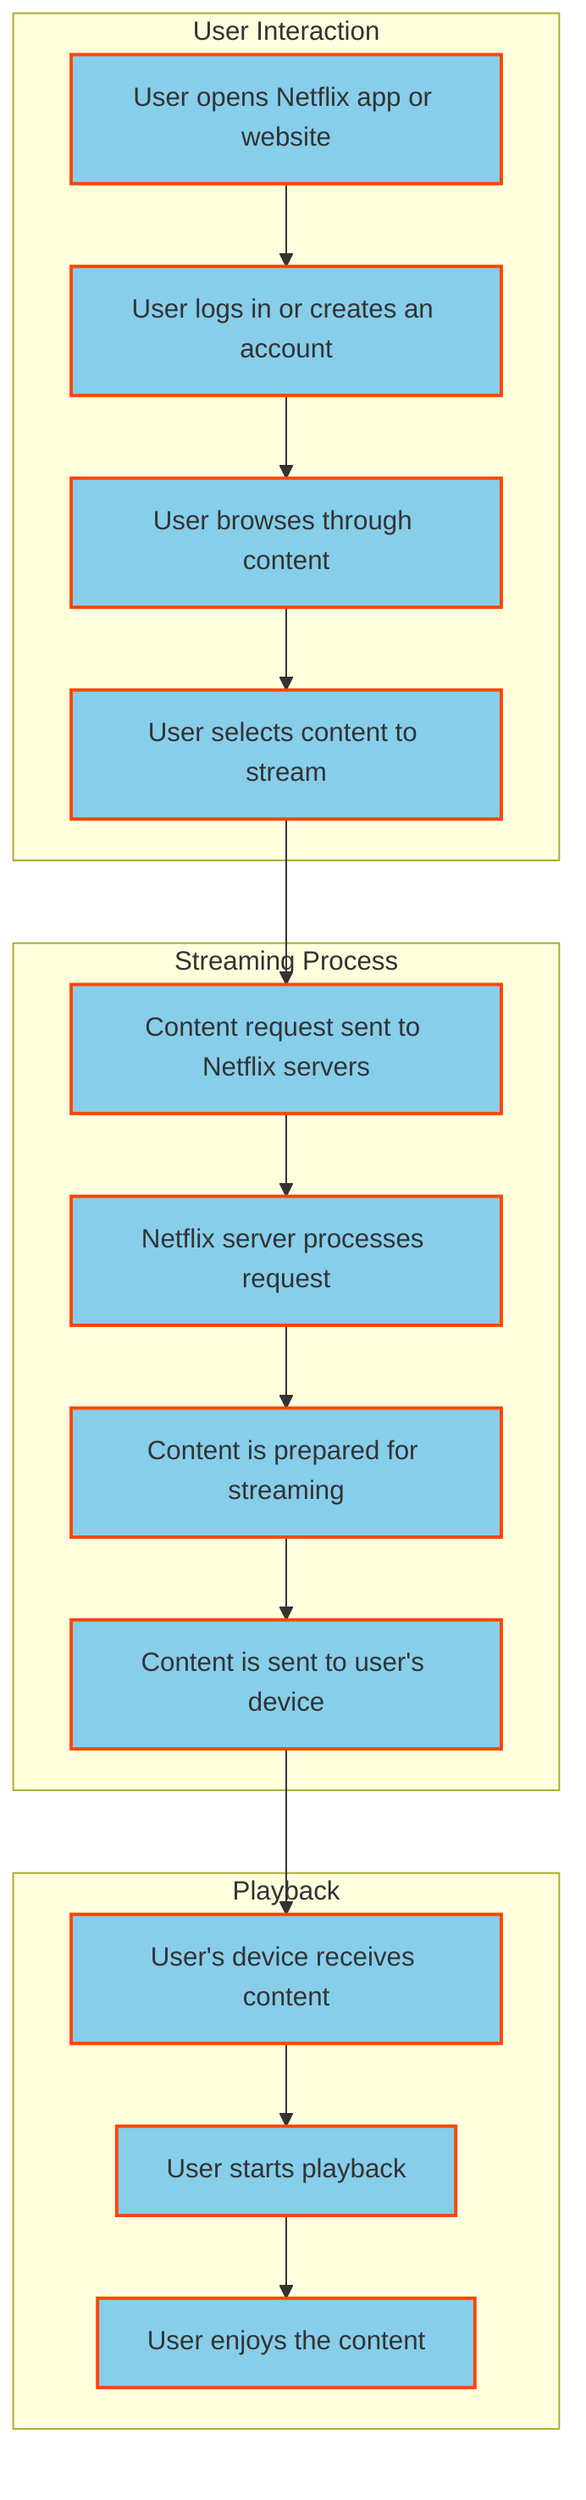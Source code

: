 flowchart TD
    style A fill:#87CEEB,stroke:#FF4500,stroke-width:2px
    style B fill:#87CEEB,stroke:#FF4500,stroke-width:2px
    style C fill:#87CEEB,stroke:#FF4500,stroke-width:2px
    style D fill:#87CEEB,stroke:#FF4500,stroke-width:2px
    style E fill:#87CEEB,stroke:#FF4500,stroke-width:2px
    style F fill:#87CEEB,stroke:#FF4500,stroke-width:2px
    style G fill:#87CEEB,stroke:#FF4500,stroke-width:2px
    style H fill:#87CEEB,stroke:#FF4500,stroke-width:2px
    style I fill:#87CEEB,stroke:#FF4500,stroke-width:2px
    style J fill:#87CEEB,stroke:#FF4500,stroke-width:2px
    style K fill:#87CEEB,stroke:#FF4500,stroke-width:2px

    subgraph User Interaction
        A[User opens Netflix app or website]
        B[User logs in or creates an account]
        C[User browses through content]
        D[User selects content to stream]
    end

    subgraph Streaming Process
        E[Content request sent to Netflix servers]
        F[Netflix server processes request]
        G[Content is prepared for streaming]
        H[Content is sent to user's device]
    end

    subgraph Playback
        I[User's device receives content]
        J[User starts playback]
        K[User enjoys the content]
    end

    A --> B
    B --> C
    C --> D
    D --> E
    E --> F
    F --> G
    G --> H
    H --> I
    I --> J
    J --> K

    classDef bg fill:#F5F5DC;
    class A,B,C,D,E,F,G,H,I,J,K bg;